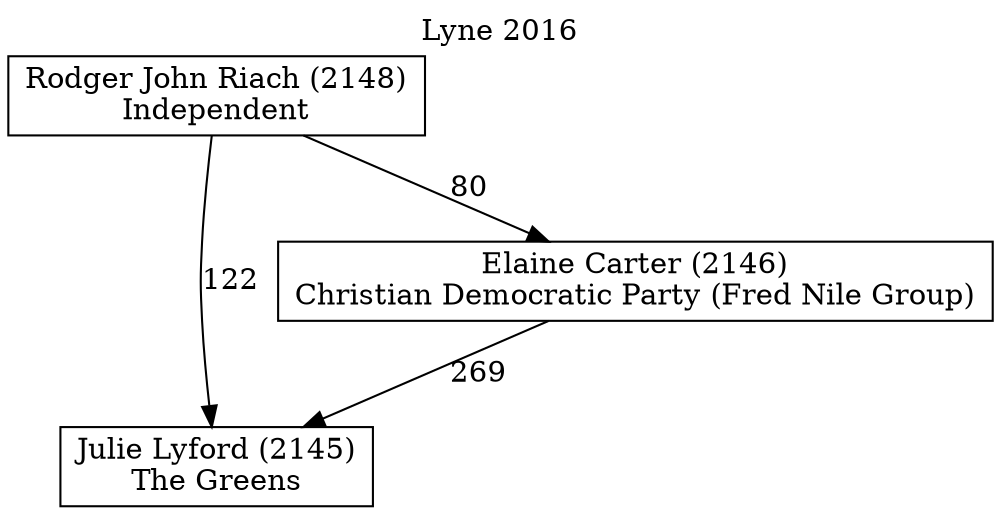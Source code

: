 // House preference flow
digraph "Julie Lyford (2145)_Lyne_2016" {
	graph [label="Lyne 2016" labelloc=t mclimit=10]
	node [shape=box]
	"Julie Lyford (2145)" [label="Julie Lyford (2145)
The Greens"]
	"Rodger John Riach (2148)" [label="Rodger John Riach (2148)
Independent"]
	"Elaine Carter (2146)" [label="Elaine Carter (2146)
Christian Democratic Party (Fred Nile Group)"]
	"Rodger John Riach (2148)" -> "Julie Lyford (2145)" [label=122]
	"Rodger John Riach (2148)" -> "Elaine Carter (2146)" [label=80]
	"Elaine Carter (2146)" -> "Julie Lyford (2145)" [label=269]
}
